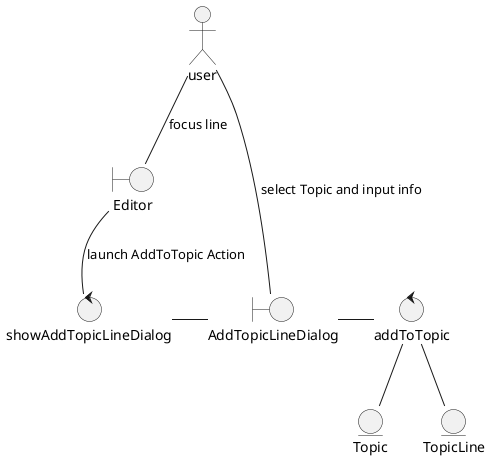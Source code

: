 # 行をtopicに追加する

ユーザーはEditor上の `Topic` に追加したい行にカーソルを合わせ、 `AddToTopic` アクションを実行する。
システムは `AddTopicLineDialog` を表示する。
ユーザーは `Topic` を選択し、必要があれば "comment" を入力し、 "submit" ボタンをクリックする。
システムは `Topic` へ新しい `TopicLine` を追加する。

@startuml
/' definition '/
actor user

entity Topic
entity TopicLine

control addToTopic
control showAddTopicLineDialog

boundary AddTopicLineDialog
boundary Editor


/' flow '/
user -- Editor : focus line

Editor -- showAddTopicLineDialog : launch AddToTopic Action

showAddTopicLineDialog - AddTopicLineDialog

user -- AddTopicLineDialog : select Topic and input info

AddTopicLineDialog - addToTopic
addToTopic -- Topic
addToTopic -- TopicLine
@enduml